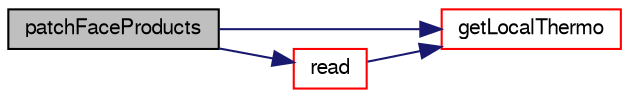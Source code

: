 digraph "patchFaceProducts"
{
  bgcolor="transparent";
  edge [fontname="FreeSans",fontsize="10",labelfontname="FreeSans",labelfontsize="10"];
  node [fontname="FreeSans",fontsize="10",shape=record];
  rankdir="LR";
  Node28 [label="patchFaceProducts",height=0.2,width=0.4,color="black", fillcolor="grey75", style="filled", fontcolor="black"];
  Node28 -> Node29 [color="midnightblue",fontsize="10",style="solid",fontname="FreeSans"];
  Node29 [label="getLocalThermo",height=0.2,width=0.4,color="red",URL="$a30138.html#a2f379fe8e055a70d12ac8fc4d8d45fc3",tooltip="Return thermo based on index. "];
  Node28 -> Node73 [color="midnightblue",fontsize="10",style="solid",fontname="FreeSans"];
  Node73 [label="read",height=0.2,width=0.4,color="red",URL="$a30138.html#aa9b8764750bd9ff67ca32b6551dc7847",tooltip="Read dictionary. "];
  Node73 -> Node29 [color="midnightblue",fontsize="10",style="solid",fontname="FreeSans"];
}
